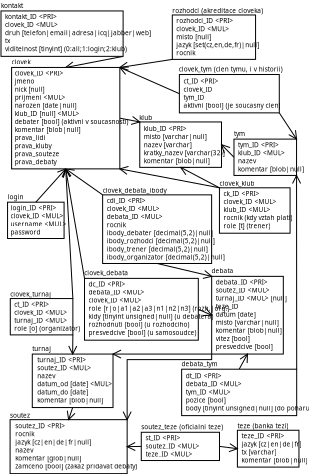 <?xml version="1.0" encoding="UTF-8"?>
<dia:diagram xmlns:dia="http://www.lysator.liu.se/~alla/dia/">
  <dia:layer name="Background" visible="true">
    <dia:object type="Standard - Line" version="0" id="O0">
      <dia:attribute name="obj_pos">
        <dia:point val="3.325,4.8"/>
      </dia:attribute>
      <dia:attribute name="obj_bb">
        <dia:rectangle val="-2.898,1.468;3.325,4.8"/>
      </dia:attribute>
      <dia:attribute name="conn_endpoints">
        <dia:point val="3.325,4.8"/>
        <dia:point val="-2.575,2.2"/>
      </dia:attribute>
      <dia:attribute name="numcp">
        <dia:int val="1"/>
      </dia:attribute>
      <dia:attribute name="line_width">
        <dia:real val="0"/>
      </dia:attribute>
      <dia:attribute name="end_arrow">
        <dia:enum val="1"/>
      </dia:attribute>
      <dia:attribute name="end_arrow_length">
        <dia:real val="0.8"/>
      </dia:attribute>
      <dia:attribute name="end_arrow_width">
        <dia:real val="0.8"/>
      </dia:attribute>
      <dia:connections>
        <dia:connection handle="0" to="O55" connection="3"/>
        <dia:connection handle="1" to="O67" connection="2"/>
      </dia:connections>
    </dia:object>
    <dia:group>
      <dia:object type="Standard - Text" version="0" id="O1">
        <dia:attribute name="obj_pos">
          <dia:point val="6.5,22.6"/>
        </dia:attribute>
        <dia:attribute name="obj_bb">
          <dia:rectangle val="6.5,21.95;8.4,23"/>
        </dia:attribute>
        <dia:attribute name="text">
          <dia:composite type="text">
            <dia:attribute name="string">
              <dia:string>#debata#</dia:string>
            </dia:attribute>
            <dia:attribute name="font">
              <dia:font family="sans" style="0" name="Helvetica"/>
            </dia:attribute>
            <dia:attribute name="height">
              <dia:real val="0.8"/>
            </dia:attribute>
            <dia:attribute name="pos">
              <dia:point val="6.5,22.6"/>
            </dia:attribute>
            <dia:attribute name="color">
              <dia:color val="#000000"/>
            </dia:attribute>
            <dia:attribute name="alignment">
              <dia:enum val="0"/>
            </dia:attribute>
          </dia:composite>
        </dia:attribute>
      </dia:object>
      <dia:object type="Standard - Box" version="0" id="O2">
        <dia:attribute name="obj_pos">
          <dia:point val="6.525,22.9"/>
        </dia:attribute>
        <dia:attribute name="obj_bb">
          <dia:rectangle val="6.5,22.875;13.65,30.625"/>
        </dia:attribute>
        <dia:attribute name="elem_corner">
          <dia:point val="6.525,22.9"/>
        </dia:attribute>
        <dia:attribute name="elem_width">
          <dia:real val="7.1"/>
        </dia:attribute>
        <dia:attribute name="elem_height">
          <dia:real val="7.7"/>
        </dia:attribute>
        <dia:attribute name="border_width">
          <dia:real val="0.05"/>
        </dia:attribute>
        <dia:attribute name="show_background">
          <dia:boolean val="true"/>
        </dia:attribute>
      </dia:object>
      <dia:object type="Standard - Text" version="0" id="O3">
        <dia:attribute name="obj_pos">
          <dia:point val="6.5,24"/>
        </dia:attribute>
        <dia:attribute name="obj_bb">
          <dia:rectangle val="6.5,23.35;6.5,24.4"/>
        </dia:attribute>
        <dia:attribute name="text">
          <dia:composite type="text">
            <dia:attribute name="string">
              <dia:string>##</dia:string>
            </dia:attribute>
            <dia:attribute name="font">
              <dia:font family="sans" style="0" name="Helvetica"/>
            </dia:attribute>
            <dia:attribute name="height">
              <dia:real val="0.8"/>
            </dia:attribute>
            <dia:attribute name="pos">
              <dia:point val="6.5,24"/>
            </dia:attribute>
            <dia:attribute name="color">
              <dia:color val="#000000"/>
            </dia:attribute>
            <dia:attribute name="alignment">
              <dia:enum val="0"/>
            </dia:attribute>
          </dia:composite>
        </dia:attribute>
      </dia:object>
      <dia:object type="Standard - Text" version="0" id="O4">
        <dia:attribute name="obj_pos">
          <dia:point val="6.925,23.7"/>
        </dia:attribute>
        <dia:attribute name="obj_bb">
          <dia:rectangle val="6.925,23.05;13.025,30.5"/>
        </dia:attribute>
        <dia:attribute name="text">
          <dia:composite type="text">
            <dia:attribute name="string">
              <dia:string>#debata_ID &lt;PRI&gt;
soutez_ID &lt;MUL&gt;
turnaj_ID &lt;MUL&gt; [null]
teze_ID
datum [date]
misto [varchar|null]
komentar [blob|null]
vitez [bool]
presvedcive [bool]#</dia:string>
            </dia:attribute>
            <dia:attribute name="font">
              <dia:font family="sans" style="0" name="Helvetica"/>
            </dia:attribute>
            <dia:attribute name="height">
              <dia:real val="0.8"/>
            </dia:attribute>
            <dia:attribute name="pos">
              <dia:point val="6.925,23.7"/>
            </dia:attribute>
            <dia:attribute name="color">
              <dia:color val="#000000"/>
            </dia:attribute>
            <dia:attribute name="alignment">
              <dia:enum val="0"/>
            </dia:attribute>
          </dia:composite>
        </dia:attribute>
      </dia:object>
    </dia:group>
    <dia:object type="Standard - Line" version="0" id="O5">
      <dia:attribute name="obj_pos">
        <dia:point val="-6.075,23.1"/>
      </dia:attribute>
      <dia:attribute name="obj_bb">
        <dia:rectangle val="-8.726,12.115;-6.075,23.1"/>
      </dia:attribute>
      <dia:attribute name="conn_endpoints">
        <dia:point val="-6.075,23.1"/>
        <dia:point val="-7.938,12.25"/>
      </dia:attribute>
      <dia:attribute name="numcp">
        <dia:int val="1"/>
      </dia:attribute>
      <dia:attribute name="line_width">
        <dia:real val="0"/>
      </dia:attribute>
      <dia:attribute name="end_arrow">
        <dia:enum val="1"/>
      </dia:attribute>
      <dia:attribute name="end_arrow_length">
        <dia:real val="0.8"/>
      </dia:attribute>
      <dia:attribute name="end_arrow_width">
        <dia:real val="0.8"/>
      </dia:attribute>
      <dia:connections>
        <dia:connection handle="0" to="O59" connection="0"/>
        <dia:connection handle="1" to="O67" connection="6"/>
      </dia:connections>
    </dia:object>
    <dia:object type="Standard - Line" version="0" id="O6">
      <dia:attribute name="obj_pos">
        <dia:point val="5.2,26.163"/>
      </dia:attribute>
      <dia:attribute name="obj_bb">
        <dia:rectangle val="5.2,26.019;6.849,27.481"/>
      </dia:attribute>
      <dia:attribute name="conn_endpoints">
        <dia:point val="5.2,26.163"/>
        <dia:point val="6.525,26.75"/>
      </dia:attribute>
      <dia:attribute name="numcp">
        <dia:int val="1"/>
      </dia:attribute>
      <dia:attribute name="line_width">
        <dia:real val="0"/>
      </dia:attribute>
      <dia:attribute name="end_arrow">
        <dia:enum val="1"/>
      </dia:attribute>
      <dia:attribute name="end_arrow_length">
        <dia:real val="0.8"/>
      </dia:attribute>
      <dia:attribute name="end_arrow_width">
        <dia:real val="0.8"/>
      </dia:attribute>
      <dia:connections>
        <dia:connection handle="0" to="O59" connection="4"/>
        <dia:connection handle="1" to="O2" connection="3"/>
      </dia:connections>
    </dia:object>
    <dia:object type="Standard - Line" version="0" id="O7">
      <dia:attribute name="obj_pos">
        <dia:point val="9.25,32.1"/>
      </dia:attribute>
      <dia:attribute name="obj_bb">
        <dia:rectangle val="9.25,30.215;10.776,32.1"/>
      </dia:attribute>
      <dia:attribute name="conn_endpoints">
        <dia:point val="9.25,32.1"/>
        <dia:point val="10.075,30.6"/>
      </dia:attribute>
      <dia:attribute name="numcp">
        <dia:int val="1"/>
      </dia:attribute>
      <dia:attribute name="line_width">
        <dia:real val="0"/>
      </dia:attribute>
      <dia:attribute name="end_arrow">
        <dia:enum val="1"/>
      </dia:attribute>
      <dia:attribute name="end_arrow_length">
        <dia:real val="0.8"/>
      </dia:attribute>
      <dia:attribute name="end_arrow_width">
        <dia:real val="0.8"/>
      </dia:attribute>
      <dia:connections>
        <dia:connection handle="0" to="O62" connection="1"/>
        <dia:connection handle="1" to="O2" connection="6"/>
      </dia:connections>
    </dia:object>
    <dia:group>
      <dia:object type="Standard - Text" version="0" id="O8">
        <dia:attribute name="obj_pos">
          <dia:point val="-0.65,7.4"/>
        </dia:attribute>
        <dia:attribute name="obj_bb">
          <dia:rectangle val="-0.65,6.75;0.5,7.8"/>
        </dia:attribute>
        <dia:attribute name="text">
          <dia:composite type="text">
            <dia:attribute name="string">
              <dia:string>#klub#</dia:string>
            </dia:attribute>
            <dia:attribute name="font">
              <dia:font family="sans" style="0" name="Helvetica"/>
            </dia:attribute>
            <dia:attribute name="height">
              <dia:real val="0.8"/>
            </dia:attribute>
            <dia:attribute name="pos">
              <dia:point val="-0.65,7.4"/>
            </dia:attribute>
            <dia:attribute name="color">
              <dia:color val="#000000"/>
            </dia:attribute>
            <dia:attribute name="alignment">
              <dia:enum val="0"/>
            </dia:attribute>
          </dia:composite>
        </dia:attribute>
      </dia:object>
      <dia:object type="Standard - Box" version="0" id="O9">
        <dia:attribute name="obj_pos">
          <dia:point val="-0.6,7.6"/>
        </dia:attribute>
        <dia:attribute name="obj_bb">
          <dia:rectangle val="-0.625,7.575;7.525,12.125"/>
        </dia:attribute>
        <dia:attribute name="elem_corner">
          <dia:point val="-0.6,7.6"/>
        </dia:attribute>
        <dia:attribute name="elem_width">
          <dia:real val="8.1"/>
        </dia:attribute>
        <dia:attribute name="elem_height">
          <dia:real val="4.5"/>
        </dia:attribute>
        <dia:attribute name="border_width">
          <dia:real val="0.05"/>
        </dia:attribute>
        <dia:attribute name="show_background">
          <dia:boolean val="true"/>
        </dia:attribute>
      </dia:object>
      <dia:object type="Standard - Text" version="0" id="O10">
        <dia:attribute name="obj_pos">
          <dia:point val="-0.2,8.5"/>
        </dia:attribute>
        <dia:attribute name="obj_bb">
          <dia:rectangle val="-0.2,7.85;7,12.1"/>
        </dia:attribute>
        <dia:attribute name="text">
          <dia:composite type="text">
            <dia:attribute name="string">
              <dia:string>#klub_ID &lt;PRI&gt;
misto [varchar|null]
nazev [varchar]
kratky_nazev [varchar(32)]
komentar [blob|null]#</dia:string>
            </dia:attribute>
            <dia:attribute name="font">
              <dia:font family="sans" style="0" name="Helvetica"/>
            </dia:attribute>
            <dia:attribute name="height">
              <dia:real val="0.8"/>
            </dia:attribute>
            <dia:attribute name="pos">
              <dia:point val="-0.2,8.5"/>
            </dia:attribute>
            <dia:attribute name="color">
              <dia:color val="#000000"/>
            </dia:attribute>
            <dia:attribute name="alignment">
              <dia:enum val="0"/>
            </dia:attribute>
          </dia:composite>
        </dia:attribute>
      </dia:object>
    </dia:group>
    <dia:object type="Standard - Line" version="0" id="O11">
      <dia:attribute name="obj_pos">
        <dia:point val="-2.575,7.225"/>
      </dia:attribute>
      <dia:attribute name="obj_bb">
        <dia:rectangle val="-2.575,6.814;-0.451,8.386"/>
      </dia:attribute>
      <dia:attribute name="conn_endpoints">
        <dia:point val="-2.575,7.225"/>
        <dia:point val="-0.6,7.6"/>
      </dia:attribute>
      <dia:attribute name="numcp">
        <dia:int val="1"/>
      </dia:attribute>
      <dia:attribute name="line_width">
        <dia:real val="0"/>
      </dia:attribute>
      <dia:attribute name="end_arrow">
        <dia:enum val="1"/>
      </dia:attribute>
      <dia:attribute name="end_arrow_length">
        <dia:real val="0.8"/>
      </dia:attribute>
      <dia:attribute name="end_arrow_width">
        <dia:real val="0.8"/>
      </dia:attribute>
      <dia:connections>
        <dia:connection handle="0" to="O67" connection="4"/>
        <dia:connection handle="1" to="O9" connection="0"/>
      </dia:connections>
    </dia:object>
    <dia:group>
      <dia:object type="Standard - Text" version="0" id="O12">
        <dia:attribute name="obj_pos">
          <dia:point val="2.625,-3.2"/>
        </dia:attribute>
        <dia:attribute name="obj_bb">
          <dia:rectangle val="2.625,-3.85;10.625,-2.8"/>
        </dia:attribute>
        <dia:attribute name="text">
          <dia:composite type="text">
            <dia:attribute name="string">
              <dia:string>#rozhodci (akreditace cloveka)#</dia:string>
            </dia:attribute>
            <dia:attribute name="font">
              <dia:font family="sans" style="0" name="Helvetica"/>
            </dia:attribute>
            <dia:attribute name="height">
              <dia:real val="0.8"/>
            </dia:attribute>
            <dia:attribute name="pos">
              <dia:point val="2.625,-3.2"/>
            </dia:attribute>
            <dia:attribute name="color">
              <dia:color val="#000000"/>
            </dia:attribute>
            <dia:attribute name="alignment">
              <dia:enum val="0"/>
            </dia:attribute>
          </dia:composite>
        </dia:attribute>
      </dia:object>
      <dia:object type="Standard - Box" version="0" id="O13">
        <dia:attribute name="obj_pos">
          <dia:point val="2.625,-3"/>
        </dia:attribute>
        <dia:attribute name="obj_bb">
          <dia:rectangle val="2.625,-3;10.875,1.4"/>
        </dia:attribute>
        <dia:attribute name="elem_corner">
          <dia:point val="2.625,-3"/>
        </dia:attribute>
        <dia:attribute name="elem_width">
          <dia:real val="8.25"/>
        </dia:attribute>
        <dia:attribute name="elem_height">
          <dia:real val="4.4"/>
        </dia:attribute>
        <dia:attribute name="border_width">
          <dia:real val="0"/>
        </dia:attribute>
        <dia:attribute name="show_background">
          <dia:boolean val="true"/>
        </dia:attribute>
      </dia:object>
      <dia:object type="Standard - Text" version="0" id="O14">
        <dia:attribute name="obj_pos">
          <dia:point val="3.025,-2.2"/>
        </dia:attribute>
        <dia:attribute name="obj_bb">
          <dia:rectangle val="3.025,-2.85;10.025,1.4"/>
        </dia:attribute>
        <dia:attribute name="text">
          <dia:composite type="text">
            <dia:attribute name="string">
              <dia:string>#rozhodci_ID &lt;PRI&gt;
clovek_ID &lt;MUL&gt;
misto [null]
jazyk [set(cz,en,de,fr)|null]
rocnik#</dia:string>
            </dia:attribute>
            <dia:attribute name="font">
              <dia:font family="sans" style="0" name="Helvetica"/>
            </dia:attribute>
            <dia:attribute name="height">
              <dia:real val="0.8"/>
            </dia:attribute>
            <dia:attribute name="pos">
              <dia:point val="3.025,-2.2"/>
            </dia:attribute>
            <dia:attribute name="color">
              <dia:color val="#000000"/>
            </dia:attribute>
            <dia:attribute name="alignment">
              <dia:enum val="0"/>
            </dia:attribute>
          </dia:composite>
        </dia:attribute>
      </dia:object>
    </dia:group>
    <dia:object type="Standard - Line" version="0" id="O15">
      <dia:attribute name="obj_pos">
        <dia:point val="2.625,1.4"/>
      </dia:attribute>
      <dia:attribute name="obj_bb">
        <dia:rectangle val="-2.697,1.4;2.625,2.991"/>
      </dia:attribute>
      <dia:attribute name="conn_endpoints">
        <dia:point val="2.625,1.4"/>
        <dia:point val="-2.575,2.2"/>
      </dia:attribute>
      <dia:attribute name="numcp">
        <dia:int val="1"/>
      </dia:attribute>
      <dia:attribute name="line_width">
        <dia:real val="0"/>
      </dia:attribute>
      <dia:attribute name="end_arrow">
        <dia:enum val="1"/>
      </dia:attribute>
      <dia:attribute name="end_arrow_length">
        <dia:real val="0.8"/>
      </dia:attribute>
      <dia:attribute name="end_arrow_width">
        <dia:real val="0.8"/>
      </dia:attribute>
      <dia:connections>
        <dia:connection handle="0" to="O13" connection="5"/>
        <dia:connection handle="1" to="O67" connection="2"/>
      </dia:connections>
    </dia:object>
    <dia:group>
      <dia:object type="Standard - Text" version="0" id="O16">
        <dia:attribute name="obj_pos">
          <dia:point val="-13.45,36.9"/>
        </dia:attribute>
        <dia:attribute name="obj_bb">
          <dia:rectangle val="-13.45,36.25;-11.65,37.3"/>
        </dia:attribute>
        <dia:attribute name="text">
          <dia:composite type="text">
            <dia:attribute name="string">
              <dia:string>#soutez#</dia:string>
            </dia:attribute>
            <dia:attribute name="font">
              <dia:font family="sans" style="0" name="Helvetica"/>
            </dia:attribute>
            <dia:attribute name="height">
              <dia:real val="0.8"/>
            </dia:attribute>
            <dia:attribute name="pos">
              <dia:point val="-13.45,36.9"/>
            </dia:attribute>
            <dia:attribute name="color">
              <dia:color val="#000000"/>
            </dia:attribute>
            <dia:attribute name="alignment">
              <dia:enum val="0"/>
            </dia:attribute>
          </dia:composite>
        </dia:attribute>
      </dia:object>
      <dia:object type="Standard - Box" version="0" id="O17">
        <dia:attribute name="obj_pos">
          <dia:point val="-13.45,37.1"/>
        </dia:attribute>
        <dia:attribute name="obj_bb">
          <dia:rectangle val="-13.45,37.1;-1.85,42.45"/>
        </dia:attribute>
        <dia:attribute name="elem_corner">
          <dia:point val="-13.45,37.1"/>
        </dia:attribute>
        <dia:attribute name="elem_width">
          <dia:real val="11.6"/>
        </dia:attribute>
        <dia:attribute name="elem_height">
          <dia:real val="5.35"/>
        </dia:attribute>
        <dia:attribute name="border_width">
          <dia:real val="0"/>
        </dia:attribute>
        <dia:attribute name="show_background">
          <dia:boolean val="true"/>
        </dia:attribute>
      </dia:object>
      <dia:object type="Standard - Text" version="0" id="O18">
        <dia:attribute name="obj_pos">
          <dia:point val="-12.95,37.95"/>
        </dia:attribute>
        <dia:attribute name="obj_bb">
          <dia:rectangle val="-12.95,37.3;-2.3,42.35"/>
        </dia:attribute>
        <dia:attribute name="text">
          <dia:composite type="text">
            <dia:attribute name="string">
              <dia:string>#soutez_ID &lt;PRI&gt;
rocnik
jazyk [cz|en|de|fr|null]
nazev
komentar [glob|null]
zamceno [bool] (zakaz pridavat debaty)#</dia:string>
            </dia:attribute>
            <dia:attribute name="font">
              <dia:font family="sans" style="0" name="Helvetica"/>
            </dia:attribute>
            <dia:attribute name="height">
              <dia:real val="0.8"/>
            </dia:attribute>
            <dia:attribute name="pos">
              <dia:point val="-12.95,37.95"/>
            </dia:attribute>
            <dia:attribute name="color">
              <dia:color val="#000000"/>
            </dia:attribute>
            <dia:attribute name="alignment">
              <dia:enum val="0"/>
            </dia:attribute>
          </dia:composite>
        </dia:attribute>
      </dia:object>
    </dia:group>
    <dia:object type="Standard - Line" version="0" id="O19">
      <dia:attribute name="obj_pos">
        <dia:point val="-0.45,39.75"/>
      </dia:attribute>
      <dia:attribute name="obj_bb">
        <dia:rectangle val="-1.864,38.975;-0.45,40.575"/>
      </dia:attribute>
      <dia:attribute name="conn_endpoints">
        <dia:point val="-0.45,39.75"/>
        <dia:point val="-1.85,39.775"/>
      </dia:attribute>
      <dia:attribute name="numcp">
        <dia:int val="1"/>
      </dia:attribute>
      <dia:attribute name="line_width">
        <dia:real val="0"/>
      </dia:attribute>
      <dia:attribute name="end_arrow">
        <dia:enum val="1"/>
      </dia:attribute>
      <dia:attribute name="end_arrow_length">
        <dia:real val="0.8"/>
      </dia:attribute>
      <dia:attribute name="end_arrow_width">
        <dia:real val="0.8"/>
      </dia:attribute>
      <dia:connections>
        <dia:connection handle="0" to="O50" connection="3"/>
        <dia:connection handle="1" to="O17" connection="4"/>
      </dia:connections>
    </dia:object>
    <dia:group>
      <dia:object type="Standard - Text" version="0" id="O20">
        <dia:attribute name="obj_pos">
          <dia:point val="9.075,37.95"/>
        </dia:attribute>
        <dia:attribute name="obj_bb">
          <dia:rectangle val="9.075,37.3;13.575,38.35"/>
        </dia:attribute>
        <dia:attribute name="text">
          <dia:composite type="text">
            <dia:attribute name="string">
              <dia:string>#teze (banka tezi)#</dia:string>
            </dia:attribute>
            <dia:attribute name="font">
              <dia:font family="sans" style="0" name="Helvetica"/>
            </dia:attribute>
            <dia:attribute name="height">
              <dia:real val="0.8"/>
            </dia:attribute>
            <dia:attribute name="pos">
              <dia:point val="9.075,37.95"/>
            </dia:attribute>
            <dia:attribute name="color">
              <dia:color val="#000000"/>
            </dia:attribute>
            <dia:attribute name="alignment">
              <dia:enum val="0"/>
            </dia:attribute>
          </dia:composite>
        </dia:attribute>
      </dia:object>
      <dia:object type="Standard - Box" version="0" id="O21">
        <dia:attribute name="obj_pos">
          <dia:point val="9.075,38.15"/>
        </dia:attribute>
        <dia:attribute name="obj_bb">
          <dia:rectangle val="9.075,38.15;15.175,41.8"/>
        </dia:attribute>
        <dia:attribute name="elem_corner">
          <dia:point val="9.075,38.15"/>
        </dia:attribute>
        <dia:attribute name="elem_width">
          <dia:real val="6.1"/>
        </dia:attribute>
        <dia:attribute name="elem_height">
          <dia:real val="3.65"/>
        </dia:attribute>
        <dia:attribute name="border_width">
          <dia:real val="0"/>
        </dia:attribute>
        <dia:attribute name="show_background">
          <dia:boolean val="true"/>
        </dia:attribute>
      </dia:object>
      <dia:object type="Standard - Text" version="0" id="O22">
        <dia:attribute name="obj_pos">
          <dia:point val="9.475,38.95"/>
        </dia:attribute>
        <dia:attribute name="obj_bb">
          <dia:rectangle val="9.475,38.3;14.825,41.75"/>
        </dia:attribute>
        <dia:attribute name="text">
          <dia:composite type="text">
            <dia:attribute name="string">
              <dia:string>#teze_ID &lt;PRI&gt;
jazyk [cz|en|de|fr]
tx [varchar]
komentar [blob|null]#</dia:string>
            </dia:attribute>
            <dia:attribute name="font">
              <dia:font family="sans" style="0" name="Helvetica"/>
            </dia:attribute>
            <dia:attribute name="height">
              <dia:real val="0.8"/>
            </dia:attribute>
            <dia:attribute name="pos">
              <dia:point val="9.475,38.95"/>
            </dia:attribute>
            <dia:attribute name="color">
              <dia:color val="#000000"/>
            </dia:attribute>
            <dia:attribute name="alignment">
              <dia:enum val="0"/>
            </dia:attribute>
          </dia:composite>
        </dia:attribute>
      </dia:object>
    </dia:group>
    <dia:object type="Standard - Line" version="0" id="O23">
      <dia:attribute name="obj_pos">
        <dia:point val="7.3,39.75"/>
      </dia:attribute>
      <dia:attribute name="obj_bb">
        <dia:rectangle val="7.3,39.181;9.176,40.769"/>
      </dia:attribute>
      <dia:attribute name="conn_endpoints">
        <dia:point val="7.3,39.75"/>
        <dia:point val="9.075,39.975"/>
      </dia:attribute>
      <dia:attribute name="numcp">
        <dia:int val="1"/>
      </dia:attribute>
      <dia:attribute name="line_width">
        <dia:real val="0"/>
      </dia:attribute>
      <dia:attribute name="end_arrow">
        <dia:enum val="1"/>
      </dia:attribute>
      <dia:attribute name="end_arrow_length">
        <dia:real val="0.8"/>
      </dia:attribute>
      <dia:attribute name="end_arrow_width">
        <dia:real val="0.8"/>
      </dia:attribute>
      <dia:connections>
        <dia:connection handle="0" to="O50" connection="4"/>
        <dia:connection handle="1" to="O21" connection="3"/>
      </dia:connections>
    </dia:object>
    <dia:group>
      <dia:object type="Standard - Text" version="0" id="O24">
        <dia:attribute name="obj_pos">
          <dia:point val="8.736,9"/>
        </dia:attribute>
        <dia:attribute name="obj_bb">
          <dia:rectangle val="8.736,8.35;9.686,9.4"/>
        </dia:attribute>
        <dia:attribute name="text">
          <dia:composite type="text">
            <dia:attribute name="string">
              <dia:string>#tym#</dia:string>
            </dia:attribute>
            <dia:attribute name="font">
              <dia:font family="sans" style="0" name="Helvetica"/>
            </dia:attribute>
            <dia:attribute name="height">
              <dia:real val="0.8"/>
            </dia:attribute>
            <dia:attribute name="pos">
              <dia:point val="8.736,9"/>
            </dia:attribute>
            <dia:attribute name="color">
              <dia:color val="#000000"/>
            </dia:attribute>
            <dia:attribute name="alignment">
              <dia:enum val="0"/>
            </dia:attribute>
          </dia:composite>
        </dia:attribute>
      </dia:object>
      <dia:object type="Standard - Box" version="0" id="O25">
        <dia:attribute name="obj_pos">
          <dia:point val="8.736,9.3"/>
        </dia:attribute>
        <dia:attribute name="obj_bb">
          <dia:rectangle val="8.736,9.3;14.936,12.9"/>
        </dia:attribute>
        <dia:attribute name="elem_corner">
          <dia:point val="8.736,9.3"/>
        </dia:attribute>
        <dia:attribute name="elem_width">
          <dia:real val="6.2"/>
        </dia:attribute>
        <dia:attribute name="elem_height">
          <dia:real val="3.6"/>
        </dia:attribute>
        <dia:attribute name="border_width">
          <dia:real val="0"/>
        </dia:attribute>
        <dia:attribute name="show_background">
          <dia:boolean val="true"/>
        </dia:attribute>
      </dia:object>
      <dia:object type="Standard - Text" version="0" id="O26">
        <dia:attribute name="obj_pos">
          <dia:point val="9.136,10.1"/>
        </dia:attribute>
        <dia:attribute name="obj_bb">
          <dia:rectangle val="9.136,9.45;14.486,12.9"/>
        </dia:attribute>
        <dia:attribute name="text">
          <dia:composite type="text">
            <dia:attribute name="string">
              <dia:string>#tym_ID &lt;PRI&gt;
klub_ID &lt;MUL&gt;
nazev
komentar [blob|null]#</dia:string>
            </dia:attribute>
            <dia:attribute name="font">
              <dia:font family="sans" style="0" name="Helvetica"/>
            </dia:attribute>
            <dia:attribute name="height">
              <dia:real val="0.8"/>
            </dia:attribute>
            <dia:attribute name="pos">
              <dia:point val="9.136,10.1"/>
            </dia:attribute>
            <dia:attribute name="color">
              <dia:color val="#000000"/>
            </dia:attribute>
            <dia:attribute name="alignment">
              <dia:enum val="0"/>
            </dia:attribute>
          </dia:composite>
        </dia:attribute>
      </dia:object>
    </dia:group>
    <dia:object type="Standard - Line" version="0" id="O27">
      <dia:attribute name="obj_pos">
        <dia:point val="13.225,6.7"/>
      </dia:attribute>
      <dia:attribute name="obj_bb">
        <dia:rectangle val="13.225,6.7;15.604,9.74"/>
      </dia:attribute>
      <dia:attribute name="conn_endpoints">
        <dia:point val="13.225,6.7"/>
        <dia:point val="14.936,9.3"/>
      </dia:attribute>
      <dia:attribute name="numcp">
        <dia:int val="1"/>
      </dia:attribute>
      <dia:attribute name="line_width">
        <dia:real val="0"/>
      </dia:attribute>
      <dia:attribute name="end_arrow">
        <dia:enum val="1"/>
      </dia:attribute>
      <dia:attribute name="end_arrow_length">
        <dia:real val="0.8"/>
      </dia:attribute>
      <dia:attribute name="end_arrow_width">
        <dia:real val="0.8"/>
      </dia:attribute>
      <dia:connections>
        <dia:connection handle="0" to="O55" connection="7"/>
        <dia:connection handle="1" to="O25" connection="2"/>
      </dia:connections>
    </dia:object>
    <dia:object type="Standard - Line" version="0" id="O28">
      <dia:attribute name="obj_pos">
        <dia:point val="14.95,32.1"/>
      </dia:attribute>
      <dia:attribute name="obj_bb">
        <dia:rectangle val="14.136,12.899;15.736,32.1"/>
      </dia:attribute>
      <dia:attribute name="conn_endpoints">
        <dia:point val="14.95,32.1"/>
        <dia:point val="14.936,12.9"/>
      </dia:attribute>
      <dia:attribute name="numcp">
        <dia:int val="1"/>
      </dia:attribute>
      <dia:attribute name="line_width">
        <dia:real val="0"/>
      </dia:attribute>
      <dia:attribute name="end_arrow">
        <dia:enum val="1"/>
      </dia:attribute>
      <dia:attribute name="end_arrow_length">
        <dia:real val="0.8"/>
      </dia:attribute>
      <dia:attribute name="end_arrow_width">
        <dia:real val="0.8"/>
      </dia:attribute>
      <dia:connections>
        <dia:connection handle="0" to="O62" connection="2"/>
        <dia:connection handle="1" to="O25" connection="7"/>
      </dia:connections>
    </dia:object>
    <dia:object type="Standard - Line" version="0" id="O29">
      <dia:attribute name="obj_pos">
        <dia:point val="8.736,11.1"/>
      </dia:attribute>
      <dia:attribute name="obj_bb">
        <dia:rectangle val="6.931,9.288;8.736,11.1"/>
      </dia:attribute>
      <dia:attribute name="conn_endpoints">
        <dia:point val="8.736,11.1"/>
        <dia:point val="7.5,9.85"/>
      </dia:attribute>
      <dia:attribute name="numcp">
        <dia:int val="1"/>
      </dia:attribute>
      <dia:attribute name="line_width">
        <dia:real val="0"/>
      </dia:attribute>
      <dia:attribute name="end_arrow">
        <dia:enum val="1"/>
      </dia:attribute>
      <dia:attribute name="end_arrow_length">
        <dia:real val="0.8"/>
      </dia:attribute>
      <dia:attribute name="end_arrow_width">
        <dia:real val="0.8"/>
      </dia:attribute>
      <dia:connections>
        <dia:connection handle="0" to="O25" connection="3"/>
        <dia:connection handle="1" to="O9" connection="4"/>
      </dia:connections>
    </dia:object>
    <dia:object type="Standard - Line" version="0" id="O30">
      <dia:attribute name="obj_pos">
        <dia:point val="-2.25,1.1"/>
      </dia:attribute>
      <dia:attribute name="obj_bb">
        <dia:rectangle val="-8.089,1.1;-2.25,2.985"/>
      </dia:attribute>
      <dia:attribute name="conn_endpoints">
        <dia:point val="-2.25,1.1"/>
        <dia:point val="-7.938,2.2"/>
      </dia:attribute>
      <dia:attribute name="numcp">
        <dia:int val="1"/>
      </dia:attribute>
      <dia:attribute name="line_width">
        <dia:real val="0"/>
      </dia:attribute>
      <dia:attribute name="end_arrow">
        <dia:enum val="1"/>
      </dia:attribute>
      <dia:attribute name="end_arrow_length">
        <dia:real val="0.8"/>
      </dia:attribute>
      <dia:attribute name="end_arrow_width">
        <dia:real val="0.8"/>
      </dia:attribute>
      <dia:connections>
        <dia:connection handle="0" to="O32" connection="7"/>
        <dia:connection handle="1" to="O67" connection="1"/>
      </dia:connections>
    </dia:object>
    <dia:group>
      <dia:object type="Standard - Text" version="0" id="O31">
        <dia:attribute name="obj_pos">
          <dia:point val="-14.35,-3.7"/>
        </dia:attribute>
        <dia:attribute name="obj_bb">
          <dia:rectangle val="-14.35,-4.35;-12.4,-3.3"/>
        </dia:attribute>
        <dia:attribute name="text">
          <dia:composite type="text">
            <dia:attribute name="string">
              <dia:string>#kontakt#</dia:string>
            </dia:attribute>
            <dia:attribute name="font">
              <dia:font family="sans" style="0" name="Helvetica"/>
            </dia:attribute>
            <dia:attribute name="height">
              <dia:real val="0.8"/>
            </dia:attribute>
            <dia:attribute name="pos">
              <dia:point val="-14.35,-3.7"/>
            </dia:attribute>
            <dia:attribute name="color">
              <dia:color val="#000000"/>
            </dia:attribute>
            <dia:attribute name="alignment">
              <dia:enum val="0"/>
            </dia:attribute>
          </dia:composite>
        </dia:attribute>
      </dia:object>
      <dia:object type="Standard - Box" version="0" id="O32">
        <dia:attribute name="obj_pos">
          <dia:point val="-14.35,-3.4"/>
        </dia:attribute>
        <dia:attribute name="obj_bb">
          <dia:rectangle val="-14.35,-3.4;-2.25,1.1"/>
        </dia:attribute>
        <dia:attribute name="elem_corner">
          <dia:point val="-14.35,-3.4"/>
        </dia:attribute>
        <dia:attribute name="elem_width">
          <dia:real val="12.1"/>
        </dia:attribute>
        <dia:attribute name="elem_height">
          <dia:real val="4.5"/>
        </dia:attribute>
        <dia:attribute name="border_width">
          <dia:real val="0"/>
        </dia:attribute>
        <dia:attribute name="show_background">
          <dia:boolean val="true"/>
        </dia:attribute>
      </dia:object>
      <dia:object type="Standard - Text" version="0" id="O33">
        <dia:attribute name="obj_pos">
          <dia:point val="-13.95,-2.6"/>
        </dia:attribute>
        <dia:attribute name="obj_bb">
          <dia:rectangle val="-13.95,-3.25;-2.55,1"/>
        </dia:attribute>
        <dia:attribute name="text">
          <dia:composite type="text">
            <dia:attribute name="string">
              <dia:string>#kontakt_ID &lt;PRI&gt;
clovek_ID &lt;MUL&gt;
druh [telefon|email|adresa|icq|jabber|web]
tx
viditelnost [tinyint] (0:all;1:login;2:klub)#</dia:string>
            </dia:attribute>
            <dia:attribute name="font">
              <dia:font family="sans" style="0" name="Helvetica"/>
            </dia:attribute>
            <dia:attribute name="height">
              <dia:real val="0.8"/>
            </dia:attribute>
            <dia:attribute name="pos">
              <dia:point val="-13.95,-2.6"/>
            </dia:attribute>
            <dia:attribute name="color">
              <dia:color val="#000000"/>
            </dia:attribute>
            <dia:attribute name="alignment">
              <dia:enum val="0"/>
            </dia:attribute>
          </dia:composite>
        </dia:attribute>
      </dia:object>
    </dia:group>
    <dia:group>
      <dia:object type="Standard - Box" version="0" id="O34">
        <dia:attribute name="obj_pos">
          <dia:point val="-11.25,30.6"/>
        </dia:attribute>
        <dia:attribute name="obj_bb">
          <dia:rectangle val="-11.25,30.6;-3.25,35.9"/>
        </dia:attribute>
        <dia:attribute name="elem_corner">
          <dia:point val="-11.25,30.6"/>
        </dia:attribute>
        <dia:attribute name="elem_width">
          <dia:real val="8"/>
        </dia:attribute>
        <dia:attribute name="elem_height">
          <dia:real val="5.3"/>
        </dia:attribute>
        <dia:attribute name="border_width">
          <dia:real val="0"/>
        </dia:attribute>
        <dia:attribute name="show_background">
          <dia:boolean val="true"/>
        </dia:attribute>
      </dia:object>
      <dia:object type="Standard - Text" version="0" id="O35">
        <dia:attribute name="obj_pos">
          <dia:point val="-10.75,31.4"/>
        </dia:attribute>
        <dia:attribute name="obj_bb">
          <dia:rectangle val="-10.75,30.75;-4.2,35.8"/>
        </dia:attribute>
        <dia:attribute name="text">
          <dia:composite type="text">
            <dia:attribute name="string">
              <dia:string>#turnaj_ID &lt;PRI&gt;
soutez_ID &lt;MUL&gt;
nazev
datum_od [date] &lt;MUL&gt;
datum_do [date]
komentar [blob|null]#</dia:string>
            </dia:attribute>
            <dia:attribute name="font">
              <dia:font family="sans" style="0" name="Helvetica"/>
            </dia:attribute>
            <dia:attribute name="height">
              <dia:real val="0.8"/>
            </dia:attribute>
            <dia:attribute name="pos">
              <dia:point val="-10.75,31.4"/>
            </dia:attribute>
            <dia:attribute name="color">
              <dia:color val="#000000"/>
            </dia:attribute>
            <dia:attribute name="alignment">
              <dia:enum val="0"/>
            </dia:attribute>
          </dia:composite>
        </dia:attribute>
      </dia:object>
      <dia:object type="Standard - Text" version="0" id="O36">
        <dia:attribute name="obj_pos">
          <dia:point val="-11.25,30.3"/>
        </dia:attribute>
        <dia:attribute name="obj_bb">
          <dia:rectangle val="-11.25,29.65;-9.7,30.7"/>
        </dia:attribute>
        <dia:attribute name="text">
          <dia:composite type="text">
            <dia:attribute name="string">
              <dia:string>#turnaj#</dia:string>
            </dia:attribute>
            <dia:attribute name="font">
              <dia:font family="sans" style="0" name="Helvetica"/>
            </dia:attribute>
            <dia:attribute name="height">
              <dia:real val="0.8"/>
            </dia:attribute>
            <dia:attribute name="pos">
              <dia:point val="-11.25,30.3"/>
            </dia:attribute>
            <dia:attribute name="color">
              <dia:color val="#000000"/>
            </dia:attribute>
            <dia:attribute name="alignment">
              <dia:enum val="0"/>
            </dia:attribute>
          </dia:composite>
        </dia:attribute>
      </dia:object>
    </dia:group>
    <dia:object type="Standard - Line" version="0" id="O37">
      <dia:attribute name="obj_pos">
        <dia:point val="6.525,30.6"/>
      </dia:attribute>
      <dia:attribute name="obj_bb">
        <dia:rectangle val="-3.25,29.8;6.525,31.4"/>
      </dia:attribute>
      <dia:attribute name="conn_endpoints">
        <dia:point val="6.525,30.6"/>
        <dia:point val="-3.25,30.6"/>
      </dia:attribute>
      <dia:attribute name="numcp">
        <dia:int val="1"/>
      </dia:attribute>
      <dia:attribute name="line_width">
        <dia:real val="0"/>
      </dia:attribute>
      <dia:attribute name="end_arrow">
        <dia:enum val="1"/>
      </dia:attribute>
      <dia:attribute name="end_arrow_length">
        <dia:real val="0.8"/>
      </dia:attribute>
      <dia:attribute name="end_arrow_width">
        <dia:real val="0.8"/>
      </dia:attribute>
      <dia:connections>
        <dia:connection handle="0" to="O2" connection="5"/>
        <dia:connection handle="1" to="O34" connection="2"/>
      </dia:connections>
    </dia:object>
    <dia:object type="Standard - Line" version="0" id="O38">
      <dia:attribute name="obj_pos">
        <dia:point val="-7.25,35.9"/>
      </dia:attribute>
      <dia:attribute name="obj_bb">
        <dia:rectangle val="-8.409,35.9;-6.891,37.353"/>
      </dia:attribute>
      <dia:attribute name="conn_endpoints">
        <dia:point val="-7.25,35.9"/>
        <dia:point val="-7.65,37.1"/>
      </dia:attribute>
      <dia:attribute name="numcp">
        <dia:int val="1"/>
      </dia:attribute>
      <dia:attribute name="line_width">
        <dia:real val="0"/>
      </dia:attribute>
      <dia:attribute name="end_arrow">
        <dia:enum val="1"/>
      </dia:attribute>
      <dia:attribute name="end_arrow_length">
        <dia:real val="0.8"/>
      </dia:attribute>
      <dia:attribute name="end_arrow_width">
        <dia:real val="0.8"/>
      </dia:attribute>
      <dia:connections>
        <dia:connection handle="0" to="O34" connection="6"/>
        <dia:connection handle="1" to="O17" connection="1"/>
      </dia:connections>
    </dia:object>
    <dia:group>
      <dia:object type="Standard - Text" version="0" id="O39">
        <dia:attribute name="obj_pos">
          <dia:point val="-13.43,24.9"/>
        </dia:attribute>
        <dia:attribute name="obj_bb">
          <dia:rectangle val="-13.43,24.25;-9.78,25.3"/>
        </dia:attribute>
        <dia:attribute name="text">
          <dia:composite type="text">
            <dia:attribute name="string">
              <dia:string>#clovek_turnaj#</dia:string>
            </dia:attribute>
            <dia:attribute name="font">
              <dia:font family="sans" style="0" name="Helvetica"/>
            </dia:attribute>
            <dia:attribute name="height">
              <dia:real val="0.8"/>
            </dia:attribute>
            <dia:attribute name="pos">
              <dia:point val="-13.43,24.9"/>
            </dia:attribute>
            <dia:attribute name="color">
              <dia:color val="#000000"/>
            </dia:attribute>
            <dia:attribute name="alignment">
              <dia:enum val="0"/>
            </dia:attribute>
          </dia:composite>
        </dia:attribute>
      </dia:object>
      <dia:object type="Standard - Box" version="0" id="O40">
        <dia:attribute name="obj_pos">
          <dia:point val="-13.43,25.1"/>
        </dia:attribute>
        <dia:attribute name="obj_bb">
          <dia:rectangle val="-13.43,25.1;-7.23,28.7"/>
        </dia:attribute>
        <dia:attribute name="elem_corner">
          <dia:point val="-13.43,25.1"/>
        </dia:attribute>
        <dia:attribute name="elem_width">
          <dia:real val="6.2"/>
        </dia:attribute>
        <dia:attribute name="elem_height">
          <dia:real val="3.6"/>
        </dia:attribute>
        <dia:attribute name="border_width">
          <dia:real val="0"/>
        </dia:attribute>
        <dia:attribute name="show_background">
          <dia:boolean val="true"/>
        </dia:attribute>
      </dia:object>
      <dia:object type="Standard - Text" version="0" id="O41">
        <dia:attribute name="obj_pos">
          <dia:point val="-13.03,25.9"/>
        </dia:attribute>
        <dia:attribute name="obj_bb">
          <dia:rectangle val="-13.03,25.25;-7.53,28.7"/>
        </dia:attribute>
        <dia:attribute name="text">
          <dia:composite type="text">
            <dia:attribute name="string">
              <dia:string>#ct_ID &lt;PRI&gt;
clovek_ID &lt;MUL&gt;
turnaj_ID &lt;MUL&gt;
role [o] (organizator)#</dia:string>
            </dia:attribute>
            <dia:attribute name="font">
              <dia:font family="sans" style="0" name="Helvetica"/>
            </dia:attribute>
            <dia:attribute name="height">
              <dia:real val="0.8"/>
            </dia:attribute>
            <dia:attribute name="pos">
              <dia:point val="-13.03,25.9"/>
            </dia:attribute>
            <dia:attribute name="color">
              <dia:color val="#000000"/>
            </dia:attribute>
            <dia:attribute name="alignment">
              <dia:enum val="0"/>
            </dia:attribute>
          </dia:composite>
        </dia:attribute>
      </dia:object>
    </dia:group>
    <dia:object type="Standard - Line" version="0" id="O42">
      <dia:attribute name="obj_pos">
        <dia:point val="-7.23,28.7"/>
      </dia:attribute>
      <dia:attribute name="obj_bb">
        <dia:rectangle val="-8.05,28.7;-6.45,30.609"/>
      </dia:attribute>
      <dia:attribute name="conn_endpoints">
        <dia:point val="-7.23,28.7"/>
        <dia:point val="-7.25,30.6"/>
      </dia:attribute>
      <dia:attribute name="numcp">
        <dia:int val="1"/>
      </dia:attribute>
      <dia:attribute name="line_width">
        <dia:real val="0"/>
      </dia:attribute>
      <dia:attribute name="end_arrow">
        <dia:enum val="1"/>
      </dia:attribute>
      <dia:attribute name="end_arrow_length">
        <dia:real val="0.8"/>
      </dia:attribute>
      <dia:attribute name="end_arrow_width">
        <dia:real val="0.8"/>
      </dia:attribute>
      <dia:connections>
        <dia:connection handle="0" to="O40" connection="7"/>
        <dia:connection handle="1" to="O34" connection="1"/>
      </dia:connections>
    </dia:object>
    <dia:group>
      <dia:object type="Standard - Text" version="0" id="O43">
        <dia:attribute name="obj_pos">
          <dia:point val="7.295,13.925"/>
        </dia:attribute>
        <dia:attribute name="obj_bb">
          <dia:rectangle val="7.295,13.275;10.545,14.325"/>
        </dia:attribute>
        <dia:attribute name="text">
          <dia:composite type="text">
            <dia:attribute name="string">
              <dia:string>#clovek_klub#</dia:string>
            </dia:attribute>
            <dia:attribute name="font">
              <dia:font family="sans" style="0" name="Helvetica"/>
            </dia:attribute>
            <dia:attribute name="height">
              <dia:real val="0.8"/>
            </dia:attribute>
            <dia:attribute name="pos">
              <dia:point val="7.295,13.925"/>
            </dia:attribute>
            <dia:attribute name="color">
              <dia:color val="#000000"/>
            </dia:attribute>
            <dia:attribute name="alignment">
              <dia:enum val="0"/>
            </dia:attribute>
          </dia:composite>
        </dia:attribute>
      </dia:object>
      <dia:object type="Standard - Box" version="0" id="O44">
        <dia:attribute name="obj_pos">
          <dia:point val="7.295,14.125"/>
        </dia:attribute>
        <dia:attribute name="obj_bb">
          <dia:rectangle val="7.295,14.125;14.295,18.625"/>
        </dia:attribute>
        <dia:attribute name="elem_corner">
          <dia:point val="7.295,14.125"/>
        </dia:attribute>
        <dia:attribute name="elem_width">
          <dia:real val="7"/>
        </dia:attribute>
        <dia:attribute name="elem_height">
          <dia:real val="4.5"/>
        </dia:attribute>
        <dia:attribute name="border_width">
          <dia:real val="0"/>
        </dia:attribute>
        <dia:attribute name="show_background">
          <dia:boolean val="true"/>
        </dia:attribute>
      </dia:object>
      <dia:object type="Standard - Text" version="0" id="O45">
        <dia:attribute name="obj_pos">
          <dia:point val="7.695,14.925"/>
        </dia:attribute>
        <dia:attribute name="obj_bb">
          <dia:rectangle val="7.695,14.275;13.745,18.525"/>
        </dia:attribute>
        <dia:attribute name="text">
          <dia:composite type="text">
            <dia:attribute name="string">
              <dia:string>#ck_ID &lt;PRI&gt;
clovek_ID &lt;MUL&gt;
klub_ID &lt;MUL&gt;
rocnik (kdy vztah plati)
role [t] (trener)#</dia:string>
            </dia:attribute>
            <dia:attribute name="font">
              <dia:font family="sans" style="0" name="Helvetica"/>
            </dia:attribute>
            <dia:attribute name="height">
              <dia:real val="0.8"/>
            </dia:attribute>
            <dia:attribute name="pos">
              <dia:point val="7.695,14.925"/>
            </dia:attribute>
            <dia:attribute name="color">
              <dia:color val="#000000"/>
            </dia:attribute>
            <dia:attribute name="alignment">
              <dia:enum val="0"/>
            </dia:attribute>
          </dia:composite>
        </dia:attribute>
      </dia:object>
    </dia:group>
    <dia:object type="Standard - Line" version="0" id="O46">
      <dia:attribute name="obj_pos">
        <dia:point val="7.295,14.125"/>
      </dia:attribute>
      <dia:attribute name="obj_bb">
        <dia:rectangle val="-2.724,11.464;7.295,14.125"/>
      </dia:attribute>
      <dia:attribute name="conn_endpoints">
        <dia:point val="7.295,14.125"/>
        <dia:point val="-2.575,12.25"/>
      </dia:attribute>
      <dia:attribute name="numcp">
        <dia:int val="1"/>
      </dia:attribute>
      <dia:attribute name="line_width">
        <dia:real val="0"/>
      </dia:attribute>
      <dia:attribute name="end_arrow">
        <dia:enum val="1"/>
      </dia:attribute>
      <dia:attribute name="end_arrow_length">
        <dia:real val="0.8"/>
      </dia:attribute>
      <dia:attribute name="end_arrow_width">
        <dia:real val="0.8"/>
      </dia:attribute>
      <dia:connections>
        <dia:connection handle="0" to="O44" connection="0"/>
        <dia:connection handle="1" to="O67" connection="7"/>
      </dia:connections>
    </dia:object>
    <dia:object type="Standard - Line" version="0" id="O47">
      <dia:attribute name="obj_pos">
        <dia:point val="7.295,14.125"/>
      </dia:attribute>
      <dia:attribute name="obj_bb">
        <dia:rectangle val="3.077,11.392;7.295,14.125"/>
      </dia:attribute>
      <dia:attribute name="conn_endpoints">
        <dia:point val="7.295,14.125"/>
        <dia:point val="3.45,12.1"/>
      </dia:attribute>
      <dia:attribute name="numcp">
        <dia:int val="1"/>
      </dia:attribute>
      <dia:attribute name="line_width">
        <dia:real val="0"/>
      </dia:attribute>
      <dia:attribute name="end_arrow">
        <dia:enum val="1"/>
      </dia:attribute>
      <dia:attribute name="end_arrow_length">
        <dia:real val="0.8"/>
      </dia:attribute>
      <dia:attribute name="end_arrow_width">
        <dia:real val="0.8"/>
      </dia:attribute>
      <dia:connections>
        <dia:connection handle="0" to="O44" connection="0"/>
        <dia:connection handle="1" to="O9" connection="6"/>
      </dia:connections>
    </dia:object>
    <dia:object type="Standard - Line" version="0" id="O48">
      <dia:attribute name="obj_pos">
        <dia:point val="-4.28,14.825"/>
      </dia:attribute>
      <dia:attribute name="obj_bb">
        <dia:rectangle val="-8.398,11.596;-4.28,14.825"/>
      </dia:attribute>
      <dia:attribute name="conn_endpoints">
        <dia:point val="-4.28,14.825"/>
        <dia:point val="-7.938,12.25"/>
      </dia:attribute>
      <dia:attribute name="numcp">
        <dia:int val="1"/>
      </dia:attribute>
      <dia:attribute name="line_width">
        <dia:real val="0"/>
      </dia:attribute>
      <dia:attribute name="end_arrow">
        <dia:enum val="1"/>
      </dia:attribute>
      <dia:attribute name="end_arrow_length">
        <dia:real val="0.8"/>
      </dia:attribute>
      <dia:attribute name="end_arrow_width">
        <dia:real val="0.8"/>
      </dia:attribute>
      <dia:connections>
        <dia:connection handle="0" to="O53" connection="0"/>
        <dia:connection handle="1" to="O67" connection="6"/>
      </dia:connections>
    </dia:object>
    <dia:group>
      <dia:object type="Standard - Text" version="0" id="O49">
        <dia:attribute name="obj_pos">
          <dia:point val="-0.45,38.05"/>
        </dia:attribute>
        <dia:attribute name="obj_bb">
          <dia:rectangle val="-0.45,37.4;6.8,38.45"/>
        </dia:attribute>
        <dia:attribute name="text">
          <dia:composite type="text">
            <dia:attribute name="string">
              <dia:string>#soutez_teze (oficialni teze)#</dia:string>
            </dia:attribute>
            <dia:attribute name="font">
              <dia:font family="sans" style="0" name="Helvetica"/>
            </dia:attribute>
            <dia:attribute name="height">
              <dia:real val="0.8"/>
            </dia:attribute>
            <dia:attribute name="pos">
              <dia:point val="-0.45,38.05"/>
            </dia:attribute>
            <dia:attribute name="color">
              <dia:color val="#000000"/>
            </dia:attribute>
            <dia:attribute name="alignment">
              <dia:enum val="0"/>
            </dia:attribute>
          </dia:composite>
        </dia:attribute>
      </dia:object>
      <dia:object type="Standard - Box" version="0" id="O50">
        <dia:attribute name="obj_pos">
          <dia:point val="-0.45,38.35"/>
        </dia:attribute>
        <dia:attribute name="obj_bb">
          <dia:rectangle val="-0.45,38.35;7.3,41.15"/>
        </dia:attribute>
        <dia:attribute name="elem_corner">
          <dia:point val="-0.45,38.35"/>
        </dia:attribute>
        <dia:attribute name="elem_width">
          <dia:real val="7.75"/>
        </dia:attribute>
        <dia:attribute name="elem_height">
          <dia:real val="2.8"/>
        </dia:attribute>
        <dia:attribute name="border_width">
          <dia:real val="0"/>
        </dia:attribute>
        <dia:attribute name="show_background">
          <dia:boolean val="true"/>
        </dia:attribute>
      </dia:object>
      <dia:object type="Standard - Text" version="0" id="O51">
        <dia:attribute name="obj_pos">
          <dia:point val="-0.025,39.15"/>
        </dia:attribute>
        <dia:attribute name="obj_bb">
          <dia:rectangle val="-0.025,38.5;4.875,41.15"/>
        </dia:attribute>
        <dia:attribute name="text">
          <dia:composite type="text">
            <dia:attribute name="string">
              <dia:string>#st_ID &lt;PRI&gt;
soutez_ID &lt;MUL&gt;
teze_ID &lt;MUL&gt;#</dia:string>
            </dia:attribute>
            <dia:attribute name="font">
              <dia:font family="sans" style="0" name="Helvetica"/>
            </dia:attribute>
            <dia:attribute name="height">
              <dia:real val="0.8"/>
            </dia:attribute>
            <dia:attribute name="pos">
              <dia:point val="-0.025,39.15"/>
            </dia:attribute>
            <dia:attribute name="color">
              <dia:color val="#000000"/>
            </dia:attribute>
            <dia:attribute name="alignment">
              <dia:enum val="0"/>
            </dia:attribute>
          </dia:composite>
        </dia:attribute>
      </dia:object>
    </dia:group>
    <dia:group>
      <dia:object type="Standard - Text" version="0" id="O52">
        <dia:attribute name="obj_pos">
          <dia:point val="-4.28,14.625"/>
        </dia:attribute>
        <dia:attribute name="obj_bb">
          <dia:rectangle val="-4.28,13.975;1.57,15.025"/>
        </dia:attribute>
        <dia:attribute name="text">
          <dia:composite type="text">
            <dia:attribute name="string">
              <dia:string>#clovek_debata_ibody#</dia:string>
            </dia:attribute>
            <dia:attribute name="font">
              <dia:font family="sans" style="0" name="Helvetica"/>
            </dia:attribute>
            <dia:attribute name="height">
              <dia:real val="0.8"/>
            </dia:attribute>
            <dia:attribute name="pos">
              <dia:point val="-4.28,14.625"/>
            </dia:attribute>
            <dia:attribute name="color">
              <dia:color val="#000000"/>
            </dia:attribute>
            <dia:attribute name="alignment">
              <dia:enum val="0"/>
            </dia:attribute>
          </dia:composite>
        </dia:attribute>
      </dia:object>
      <dia:object type="Standard - Box" version="0" id="O53">
        <dia:attribute name="obj_pos">
          <dia:point val="-4.28,14.825"/>
        </dia:attribute>
        <dia:attribute name="obj_bb">
          <dia:rectangle val="-4.28,14.825;6.52,21.625"/>
        </dia:attribute>
        <dia:attribute name="elem_corner">
          <dia:point val="-4.28,14.825"/>
        </dia:attribute>
        <dia:attribute name="elem_width">
          <dia:real val="10.8"/>
        </dia:attribute>
        <dia:attribute name="elem_height">
          <dia:real val="6.8"/>
        </dia:attribute>
        <dia:attribute name="border_width">
          <dia:real val="0"/>
        </dia:attribute>
        <dia:attribute name="show_background">
          <dia:boolean val="true"/>
        </dia:attribute>
      </dia:object>
      <dia:object type="Standard - Text" version="0" id="O54">
        <dia:attribute name="obj_pos">
          <dia:point val="-3.88,15.625"/>
        </dia:attribute>
        <dia:attribute name="obj_bb">
          <dia:rectangle val="-3.88,14.975;6.07,21.625"/>
        </dia:attribute>
        <dia:attribute name="text">
          <dia:composite type="text">
            <dia:attribute name="string">
              <dia:string>#cdi_ID &lt;PRI&gt;
clovek_ID &lt;MUL&gt;
debata_ID &lt;MUL&gt;
rocnik
ibody_debater [decimal(5,2)|null]
ibody_rozhodci [decimal(5,2)|null]
ibody_trener [decimal(5,2)|null]
ibody_organizator [decimal(5,2)|null]#</dia:string>
            </dia:attribute>
            <dia:attribute name="font">
              <dia:font family="sans" style="0" name="Helvetica"/>
            </dia:attribute>
            <dia:attribute name="height">
              <dia:real val="0.8"/>
            </dia:attribute>
            <dia:attribute name="pos">
              <dia:point val="-3.88,15.625"/>
            </dia:attribute>
            <dia:attribute name="color">
              <dia:color val="#000000"/>
            </dia:attribute>
            <dia:attribute name="alignment">
              <dia:enum val="0"/>
            </dia:attribute>
          </dia:composite>
        </dia:attribute>
      </dia:object>
    </dia:group>
    <dia:group>
      <dia:object type="Standard - Box" version="0" id="O55">
        <dia:attribute name="obj_pos">
          <dia:point val="3.325,2.9"/>
        </dia:attribute>
        <dia:attribute name="obj_bb">
          <dia:rectangle val="3.325,2.9;13.225,6.7"/>
        </dia:attribute>
        <dia:attribute name="elem_corner">
          <dia:point val="3.325,2.9"/>
        </dia:attribute>
        <dia:attribute name="elem_width">
          <dia:real val="9.9"/>
        </dia:attribute>
        <dia:attribute name="elem_height">
          <dia:real val="3.8"/>
        </dia:attribute>
        <dia:attribute name="border_width">
          <dia:real val="0"/>
        </dia:attribute>
        <dia:attribute name="show_background">
          <dia:boolean val="true"/>
        </dia:attribute>
      </dia:object>
      <dia:object type="Standard - Text" version="0" id="O56">
        <dia:attribute name="obj_pos">
          <dia:point val="3.275,2.6"/>
        </dia:attribute>
        <dia:attribute name="obj_bb">
          <dia:rectangle val="3.275,1.95;12.325,3"/>
        </dia:attribute>
        <dia:attribute name="text">
          <dia:composite type="text">
            <dia:attribute name="string">
              <dia:string>#clovek_tym (clen tymu, i v historii)#</dia:string>
            </dia:attribute>
            <dia:attribute name="font">
              <dia:font family="sans" style="0" name="Helvetica"/>
            </dia:attribute>
            <dia:attribute name="height">
              <dia:real val="0.8"/>
            </dia:attribute>
            <dia:attribute name="pos">
              <dia:point val="3.275,2.6"/>
            </dia:attribute>
            <dia:attribute name="color">
              <dia:color val="#000000"/>
            </dia:attribute>
            <dia:attribute name="alignment">
              <dia:enum val="0"/>
            </dia:attribute>
          </dia:composite>
        </dia:attribute>
      </dia:object>
      <dia:object type="Standard - Text" version="0" id="O57">
        <dia:attribute name="obj_pos">
          <dia:point val="3.725,3.8"/>
        </dia:attribute>
        <dia:attribute name="obj_bb">
          <dia:rectangle val="3.725,3.15;12.225,6.6"/>
        </dia:attribute>
        <dia:attribute name="text">
          <dia:composite type="text">
            <dia:attribute name="string">
              <dia:string>#ct_ID &lt;PRI&gt;
clovek_ID
tym_ID
aktivni [bool] (je soucasny clen)#</dia:string>
            </dia:attribute>
            <dia:attribute name="font">
              <dia:font family="sans" style="0" name="Helvetica"/>
            </dia:attribute>
            <dia:attribute name="height">
              <dia:real val="0.8"/>
            </dia:attribute>
            <dia:attribute name="pos">
              <dia:point val="3.725,3.8"/>
            </dia:attribute>
            <dia:attribute name="color">
              <dia:color val="#000000"/>
            </dia:attribute>
            <dia:attribute name="alignment">
              <dia:enum val="0"/>
            </dia:attribute>
          </dia:composite>
        </dia:attribute>
      </dia:object>
    </dia:group>
    <dia:group>
      <dia:object type="Standard - Text" version="0" id="O58">
        <dia:attribute name="obj_pos">
          <dia:point val="-6.1,22.8"/>
        </dia:attribute>
        <dia:attribute name="obj_bb">
          <dia:rectangle val="-6.1,22.15;-2.1,23.2"/>
        </dia:attribute>
        <dia:attribute name="text">
          <dia:composite type="text">
            <dia:attribute name="string">
              <dia:string>#clovek_debata#</dia:string>
            </dia:attribute>
            <dia:attribute name="font">
              <dia:font family="sans" style="0" name="Helvetica"/>
            </dia:attribute>
            <dia:attribute name="height">
              <dia:real val="0.8"/>
            </dia:attribute>
            <dia:attribute name="pos">
              <dia:point val="-6.1,22.8"/>
            </dia:attribute>
            <dia:attribute name="color">
              <dia:color val="#000000"/>
            </dia:attribute>
            <dia:attribute name="alignment">
              <dia:enum val="0"/>
            </dia:attribute>
          </dia:composite>
        </dia:attribute>
      </dia:object>
      <dia:object type="Standard - Box" version="0" id="O59">
        <dia:attribute name="obj_pos">
          <dia:point val="-6.075,23.1"/>
        </dia:attribute>
        <dia:attribute name="obj_bb">
          <dia:rectangle val="-6.075,23.1;5.2,29.225"/>
        </dia:attribute>
        <dia:attribute name="elem_corner">
          <dia:point val="-6.075,23.1"/>
        </dia:attribute>
        <dia:attribute name="elem_width">
          <dia:real val="11.275"/>
        </dia:attribute>
        <dia:attribute name="elem_height">
          <dia:real val="6.125"/>
        </dia:attribute>
        <dia:attribute name="border_width">
          <dia:real val="0"/>
        </dia:attribute>
        <dia:attribute name="show_background">
          <dia:boolean val="true"/>
        </dia:attribute>
      </dia:object>
      <dia:object type="Standard - Text" version="0" id="O60">
        <dia:attribute name="obj_pos">
          <dia:point val="-5.675,23.9"/>
        </dia:attribute>
        <dia:attribute name="obj_bb">
          <dia:rectangle val="-5.675,23.25;4.825,29.1"/>
        </dia:attribute>
        <dia:attribute name="text">
          <dia:composite type="text">
            <dia:attribute name="string">
              <dia:string>#dc_ID &lt;PRI&gt;
debata_ID &lt;MUL&gt;
clovek_ID &lt;MUL&gt;
role [r|o|a1|a2|a3|n1|n2|n3] (rozh.|org.)
kidy [tinyint unsigned|null] (u debatera)
rozhodnuti [bool] (u rozhodciho)
presvedcive [bool] (u samosoudce)#</dia:string>
            </dia:attribute>
            <dia:attribute name="font">
              <dia:font family="sans" style="0" name="Helvetica"/>
            </dia:attribute>
            <dia:attribute name="height">
              <dia:real val="0.8"/>
            </dia:attribute>
            <dia:attribute name="pos">
              <dia:point val="-5.675,23.9"/>
            </dia:attribute>
            <dia:attribute name="color">
              <dia:color val="#000000"/>
            </dia:attribute>
            <dia:attribute name="alignment">
              <dia:enum val="0"/>
            </dia:attribute>
          </dia:composite>
        </dia:attribute>
      </dia:object>
    </dia:group>
    <dia:group>
      <dia:object type="Standard - Text" version="0" id="O61">
        <dia:attribute name="obj_pos">
          <dia:point val="3.525,31.8"/>
        </dia:attribute>
        <dia:attribute name="obj_bb">
          <dia:rectangle val="3.525,31.15;6.725,32.2"/>
        </dia:attribute>
        <dia:attribute name="text">
          <dia:composite type="text">
            <dia:attribute name="string">
              <dia:string>#debata_tym#</dia:string>
            </dia:attribute>
            <dia:attribute name="font">
              <dia:font family="sans" style="0" name="Helvetica"/>
            </dia:attribute>
            <dia:attribute name="height">
              <dia:real val="0.8"/>
            </dia:attribute>
            <dia:attribute name="pos">
              <dia:point val="3.525,31.8"/>
            </dia:attribute>
            <dia:attribute name="color">
              <dia:color val="#000000"/>
            </dia:attribute>
            <dia:attribute name="alignment">
              <dia:enum val="0"/>
            </dia:attribute>
          </dia:composite>
        </dia:attribute>
      </dia:object>
      <dia:object type="Standard - Box" version="0" id="O62">
        <dia:attribute name="obj_pos">
          <dia:point val="3.55,32.1"/>
        </dia:attribute>
        <dia:attribute name="obj_bb">
          <dia:rectangle val="3.55,32.1;14.95,36.7"/>
        </dia:attribute>
        <dia:attribute name="elem_corner">
          <dia:point val="3.55,32.1"/>
        </dia:attribute>
        <dia:attribute name="elem_width">
          <dia:real val="11.4"/>
        </dia:attribute>
        <dia:attribute name="elem_height">
          <dia:real val="4.6"/>
        </dia:attribute>
        <dia:attribute name="border_width">
          <dia:real val="0"/>
        </dia:attribute>
        <dia:attribute name="show_background">
          <dia:boolean val="true"/>
        </dia:attribute>
      </dia:object>
      <dia:object type="Standard - Text" version="0" id="O63">
        <dia:attribute name="obj_pos">
          <dia:point val="3.95,33"/>
        </dia:attribute>
        <dia:attribute name="obj_bb">
          <dia:rectangle val="3.95,32.35;14.55,36.6"/>
        </dia:attribute>
        <dia:attribute name="text">
          <dia:composite type="text">
            <dia:attribute name="string">
              <dia:string>#dt_ID &lt;PRI&gt;
debata_ID &lt;MUL&gt;
tym_ID &lt;MUL&gt;
pozice [bool]
body [tinyint unsigned|null] (do poharu)#</dia:string>
            </dia:attribute>
            <dia:attribute name="font">
              <dia:font family="sans" style="0" name="Helvetica"/>
            </dia:attribute>
            <dia:attribute name="height">
              <dia:real val="0.8"/>
            </dia:attribute>
            <dia:attribute name="pos">
              <dia:point val="3.95,33"/>
            </dia:attribute>
            <dia:attribute name="color">
              <dia:color val="#000000"/>
            </dia:attribute>
            <dia:attribute name="alignment">
              <dia:enum val="0"/>
            </dia:attribute>
          </dia:composite>
        </dia:attribute>
      </dia:object>
    </dia:group>
    <dia:object type="Standard - Line" version="0" id="O64">
      <dia:attribute name="obj_pos">
        <dia:point val="1.12,21.625"/>
      </dia:attribute>
      <dia:attribute name="obj_bb">
        <dia:rectangle val="1.12,21.625;6.709,23.679"/>
      </dia:attribute>
      <dia:attribute name="conn_endpoints">
        <dia:point val="1.12,21.625"/>
        <dia:point val="6.525,22.9"/>
      </dia:attribute>
      <dia:attribute name="numcp">
        <dia:int val="1"/>
      </dia:attribute>
      <dia:attribute name="line_width">
        <dia:real val="0"/>
      </dia:attribute>
      <dia:attribute name="end_arrow">
        <dia:enum val="1"/>
      </dia:attribute>
      <dia:attribute name="end_arrow_length">
        <dia:real val="0.8"/>
      </dia:attribute>
      <dia:attribute name="end_arrow_width">
        <dia:real val="0.8"/>
      </dia:attribute>
      <dia:connections>
        <dia:connection handle="0" to="O53" connection="6"/>
        <dia:connection handle="1" to="O2" connection="0"/>
      </dia:connections>
    </dia:object>
    <dia:object type="Standard - Line" version="0" id="O65">
      <dia:attribute name="obj_pos">
        <dia:point val="-7.23,25.1"/>
      </dia:attribute>
      <dia:attribute name="obj_bb">
        <dia:rectangle val="-8.736,12.206;-7.139,25.1"/>
      </dia:attribute>
      <dia:attribute name="conn_endpoints">
        <dia:point val="-7.23,25.1"/>
        <dia:point val="-7.938,12.25"/>
      </dia:attribute>
      <dia:attribute name="numcp">
        <dia:int val="1"/>
      </dia:attribute>
      <dia:attribute name="line_width">
        <dia:real val="0"/>
      </dia:attribute>
      <dia:attribute name="end_arrow">
        <dia:enum val="1"/>
      </dia:attribute>
      <dia:attribute name="end_arrow_length">
        <dia:real val="0.8"/>
      </dia:attribute>
      <dia:attribute name="end_arrow_width">
        <dia:real val="0.8"/>
      </dia:attribute>
      <dia:connections>
        <dia:connection handle="0" to="O40" connection="2"/>
        <dia:connection handle="1" to="O67" connection="6"/>
      </dia:connections>
    </dia:object>
    <dia:object type="Standard - ZigZagLine" version="0" id="O66">
      <dia:attribute name="obj_pos">
        <dia:point val="6.525,30.6"/>
      </dia:attribute>
      <dia:attribute name="obj_bb">
        <dia:rectangle val="-2.65,30.6;6.525,37.1"/>
      </dia:attribute>
      <dia:attribute name="orth_points">
        <dia:point val="6.525,30.6"/>
        <dia:point val="6.525,31.15"/>
        <dia:point val="-1.85,31.15"/>
        <dia:point val="-1.85,37.1"/>
      </dia:attribute>
      <dia:attribute name="orth_orient">
        <dia:enum val="1"/>
        <dia:enum val="0"/>
        <dia:enum val="1"/>
      </dia:attribute>
      <dia:attribute name="autorouting">
        <dia:boolean val="false"/>
      </dia:attribute>
      <dia:attribute name="line_width">
        <dia:real val="0"/>
      </dia:attribute>
      <dia:attribute name="end_arrow">
        <dia:enum val="1"/>
      </dia:attribute>
      <dia:attribute name="end_arrow_length">
        <dia:real val="0.8"/>
      </dia:attribute>
      <dia:attribute name="end_arrow_width">
        <dia:real val="0.8"/>
      </dia:attribute>
      <dia:connections>
        <dia:connection handle="0" to="O2" connection="5"/>
        <dia:connection handle="1" to="O17" connection="2"/>
      </dia:connections>
    </dia:object>
    <dia:group>
      <dia:object type="Standard - Box" version="0" id="O67">
        <dia:attribute name="obj_pos">
          <dia:point val="-13.3,2.2"/>
        </dia:attribute>
        <dia:attribute name="obj_bb">
          <dia:rectangle val="-13.325,2.175;-2.55,12.275"/>
        </dia:attribute>
        <dia:attribute name="elem_corner">
          <dia:point val="-13.3,2.2"/>
        </dia:attribute>
        <dia:attribute name="elem_width">
          <dia:real val="10.725"/>
        </dia:attribute>
        <dia:attribute name="elem_height">
          <dia:real val="10.05"/>
        </dia:attribute>
        <dia:attribute name="border_width">
          <dia:real val="0.05"/>
        </dia:attribute>
        <dia:attribute name="show_background">
          <dia:boolean val="true"/>
        </dia:attribute>
      </dia:object>
      <dia:object type="Standard - Text" version="0" id="O68">
        <dia:attribute name="obj_pos">
          <dia:point val="-13.3,1.9"/>
        </dia:attribute>
        <dia:attribute name="obj_bb">
          <dia:rectangle val="-13.3,1.25;-11.55,2.3"/>
        </dia:attribute>
        <dia:attribute name="text">
          <dia:composite type="text">
            <dia:attribute name="string">
              <dia:string>#clovek#</dia:string>
            </dia:attribute>
            <dia:attribute name="font">
              <dia:font family="sans" style="0" name="Helvetica"/>
            </dia:attribute>
            <dia:attribute name="height">
              <dia:real val="0.8"/>
            </dia:attribute>
            <dia:attribute name="pos">
              <dia:point val="-13.3,1.9"/>
            </dia:attribute>
            <dia:attribute name="color">
              <dia:color val="#000000"/>
            </dia:attribute>
            <dia:attribute name="alignment">
              <dia:enum val="0"/>
            </dia:attribute>
          </dia:composite>
        </dia:attribute>
      </dia:object>
      <dia:object type="Standard - Text" version="0" id="O69">
        <dia:attribute name="obj_pos">
          <dia:point val="-13,3"/>
        </dia:attribute>
        <dia:attribute name="obj_bb">
          <dia:rectangle val="-13,2.328;-3.078,12.245"/>
        </dia:attribute>
        <dia:attribute name="text">
          <dia:composite type="text">
            <dia:attribute name="string">
              <dia:string>#clovek_ID &lt;PRI&gt;
jmeno
nick [null]
prijmeni &lt;MUL&gt;
narozen [date|null]
klub_ID [null] &lt;MUL&gt;
debater [bool] (aktivni v soucasnosti)
komentar [blob|null]
prava_lidi
prava_kluby 
prava_souteze
prava_debaty#</dia:string>
            </dia:attribute>
            <dia:attribute name="font">
              <dia:font family="sans" style="0" name="Helvetica"/>
            </dia:attribute>
            <dia:attribute name="height">
              <dia:real val="0.8"/>
            </dia:attribute>
            <dia:attribute name="pos">
              <dia:point val="-13,3"/>
            </dia:attribute>
            <dia:attribute name="color">
              <dia:color val="#000000"/>
            </dia:attribute>
            <dia:attribute name="alignment">
              <dia:enum val="0"/>
            </dia:attribute>
          </dia:composite>
        </dia:attribute>
      </dia:object>
    </dia:group>
    <dia:group>
      <dia:object type="Standard - Text" version="0" id="O70">
        <dia:attribute name="obj_pos">
          <dia:point val="-13.7,15.25"/>
        </dia:attribute>
        <dia:attribute name="obj_bb">
          <dia:rectangle val="-13.7,14.6;-12.35,15.65"/>
        </dia:attribute>
        <dia:attribute name="text">
          <dia:composite type="text">
            <dia:attribute name="string">
              <dia:string>#login#</dia:string>
            </dia:attribute>
            <dia:attribute name="font">
              <dia:font family="sans" style="0" name="Helvetica"/>
            </dia:attribute>
            <dia:attribute name="height">
              <dia:real val="0.8"/>
            </dia:attribute>
            <dia:attribute name="pos">
              <dia:point val="-13.7,15.25"/>
            </dia:attribute>
            <dia:attribute name="color">
              <dia:color val="#000000"/>
            </dia:attribute>
            <dia:attribute name="alignment">
              <dia:enum val="0"/>
            </dia:attribute>
          </dia:composite>
        </dia:attribute>
      </dia:object>
      <dia:object type="Standard - Box" version="0" id="O71">
        <dia:attribute name="obj_pos">
          <dia:point val="-13.7,15.55"/>
        </dia:attribute>
        <dia:attribute name="obj_bb">
          <dia:rectangle val="-13.7,15.55;-8.1,19.15"/>
        </dia:attribute>
        <dia:attribute name="elem_corner">
          <dia:point val="-13.7,15.55"/>
        </dia:attribute>
        <dia:attribute name="elem_width">
          <dia:real val="5.6"/>
        </dia:attribute>
        <dia:attribute name="elem_height">
          <dia:real val="3.6"/>
        </dia:attribute>
        <dia:attribute name="border_width">
          <dia:real val="0"/>
        </dia:attribute>
        <dia:attribute name="show_background">
          <dia:boolean val="true"/>
        </dia:attribute>
      </dia:object>
      <dia:object type="Standard - Text" version="0" id="O72">
        <dia:attribute name="obj_pos">
          <dia:point val="-13.4,16.35"/>
        </dia:attribute>
        <dia:attribute name="obj_bb">
          <dia:rectangle val="-13.4,15.7;-8.5,19.15"/>
        </dia:attribute>
        <dia:attribute name="text">
          <dia:composite type="text">
            <dia:attribute name="string">
              <dia:string>#login_ID &lt;PRI&gt;
clovek_ID &lt;MUL&gt;
username &lt;MUL&gt;
password#</dia:string>
            </dia:attribute>
            <dia:attribute name="font">
              <dia:font family="sans" style="0" name="Helvetica"/>
            </dia:attribute>
            <dia:attribute name="height">
              <dia:real val="0.8"/>
            </dia:attribute>
            <dia:attribute name="pos">
              <dia:point val="-13.4,16.35"/>
            </dia:attribute>
            <dia:attribute name="color">
              <dia:color val="#000000"/>
            </dia:attribute>
            <dia:attribute name="alignment">
              <dia:enum val="0"/>
            </dia:attribute>
          </dia:composite>
        </dia:attribute>
      </dia:object>
    </dia:group>
    <dia:object type="Standard - Line" version="0" id="O73">
      <dia:attribute name="obj_pos">
        <dia:point val="-10.9,15.55"/>
      </dia:attribute>
      <dia:attribute name="obj_bb">
        <dia:rectangle val="-10.9,11.716;-7.342,15.55"/>
      </dia:attribute>
      <dia:attribute name="conn_endpoints">
        <dia:point val="-10.9,15.55"/>
        <dia:point val="-7.938,12.25"/>
      </dia:attribute>
      <dia:attribute name="numcp">
        <dia:int val="1"/>
      </dia:attribute>
      <dia:attribute name="line_width">
        <dia:real val="0"/>
      </dia:attribute>
      <dia:attribute name="end_arrow">
        <dia:enum val="1"/>
      </dia:attribute>
      <dia:attribute name="end_arrow_length">
        <dia:real val="0.8"/>
      </dia:attribute>
      <dia:attribute name="end_arrow_width">
        <dia:real val="0.8"/>
      </dia:attribute>
      <dia:connections>
        <dia:connection handle="0" to="O71" connection="1"/>
        <dia:connection handle="1" to="O67" connection="6"/>
      </dia:connections>
    </dia:object>
  </dia:layer>
</dia:diagram>
